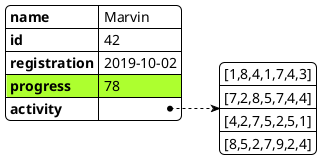 @startyaml
<style>
    .highlighted {
      BackGroundColor GreenYellow
      FontColor black
    }
</style>
!theme plain
#highlight "progress" <<highlighted>>
name: Marvin
id: 42
registration: 2019-10-02
progress: 78
activity: nil
  - [1,8,4,1,7,4,3]
  - [7,2,8,5,7,4,4]
  - [4,2,7,5,2,5,1]
  - [8,5,2,7,9,2,4]
@endyaml
